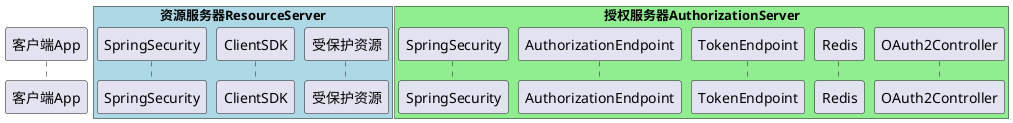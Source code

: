 @startuml
participant 客户端App as app

box "资源服务器ResourceServer" #LightBlue
participant SpringSecurity as rss
participant ClientSDK as sdk
participant 受保护资源 as res
endbox

box "授权服务器AuthorizationServer" #LightGreen
participant SpringSecurity as ass
participant AuthorizationEndpoint as aep
participant TokenEndpoint as atep
participant Redis as redis
participant OAuth2Controller as actl
endbox


@enduml